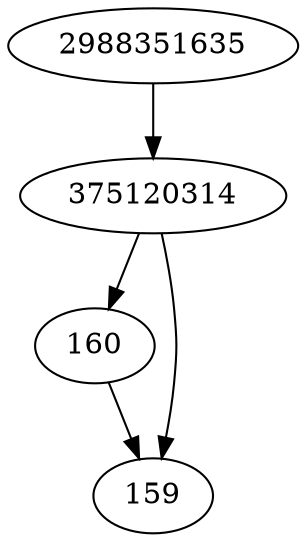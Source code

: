 strict digraph  {
160;
375120314;
2988351635;
159;
160 -> 159;
375120314 -> 160;
375120314 -> 159;
2988351635 -> 375120314;
}
